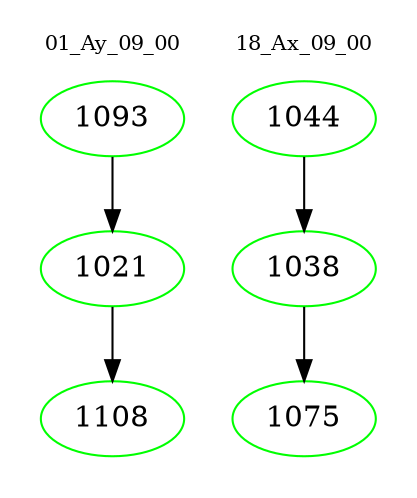 digraph{
subgraph cluster_0 {
color = white
label = "01_Ay_09_00";
fontsize=10;
T0_1093 [label="1093", color="green"]
T0_1093 -> T0_1021 [color="black"]
T0_1021 [label="1021", color="green"]
T0_1021 -> T0_1108 [color="black"]
T0_1108 [label="1108", color="green"]
}
subgraph cluster_1 {
color = white
label = "18_Ax_09_00";
fontsize=10;
T1_1044 [label="1044", color="green"]
T1_1044 -> T1_1038 [color="black"]
T1_1038 [label="1038", color="green"]
T1_1038 -> T1_1075 [color="black"]
T1_1075 [label="1075", color="green"]
}
}
